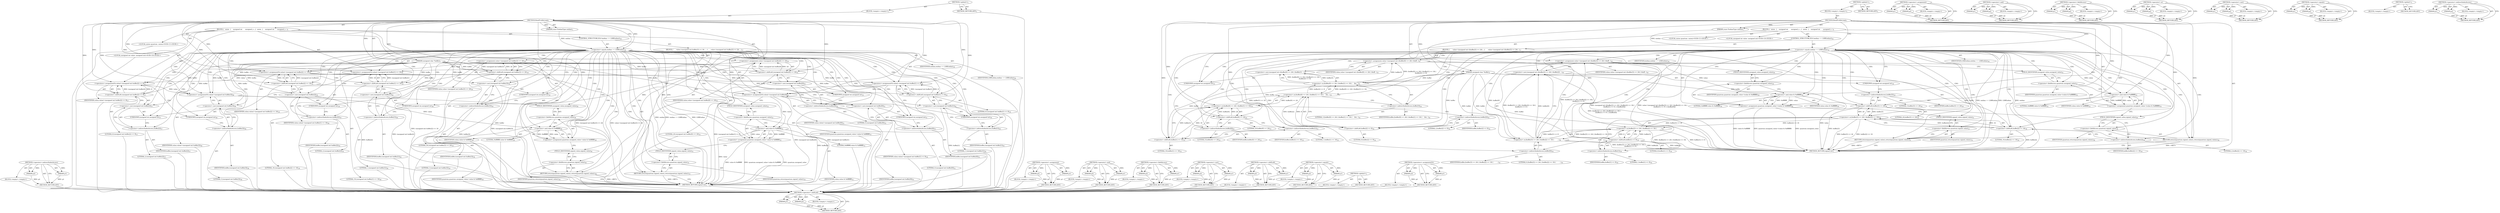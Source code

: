 digraph "&lt;operators&gt;.assignmentOr" {
vulnerable_138 [label=<(METHOD,&lt;operator&gt;.shiftLeft)>];
vulnerable_139 [label=<(PARAM,p1)>];
vulnerable_140 [label=<(PARAM,p2)>];
vulnerable_141 [label=<(BLOCK,&lt;empty&gt;,&lt;empty&gt;)>];
vulnerable_142 [label=<(METHOD_RETURN,ANY)>];
vulnerable_6 [label=<(METHOD,&lt;global&gt;)<SUB>1</SUB>>];
vulnerable_7 [label=<(BLOCK,&lt;empty&gt;,&lt;empty&gt;)<SUB>1</SUB>>];
vulnerable_8 [label=<(METHOD,ReadProfileLong)<SUB>1</SUB>>];
vulnerable_9 [label=<(PARAM,const EndianType endian)<SUB>1</SUB>>];
vulnerable_10 [label=<(PARAM,unsigned char *buffer)<SUB>2</SUB>>];
vulnerable_11 [label=<(BLOCK,{
  union
  {
    unsigned int
      unsigned_v...,{
  union
  {
    unsigned int
      unsigned_v...)<SUB>3</SUB>>];
vulnerable_12 [label="<(LOCAL,union quantum: union)<SUB>11</SUB>>"];
vulnerable_13 [label="<(LOCAL,unsigned int value: unsigned int)<SUB>14</SUB>>"];
vulnerable_14 [label=<(CONTROL_STRUCTURE,IF,if (endian == LSBEndian))<SUB>16</SUB>>];
vulnerable_15 [label=<(&lt;operator&gt;.equals,endian == LSBEndian)<SUB>16</SUB>>];
vulnerable_16 [label=<(IDENTIFIER,endian,endian == LSBEndian)<SUB>16</SUB>>];
vulnerable_17 [label=<(IDENTIFIER,LSBEndian,endian == LSBEndian)<SUB>16</SUB>>];
vulnerable_18 [label=<(BLOCK,{
      value=(unsigned int) ((buffer[3] &lt;&lt; 24)...,{
      value=(unsigned int) ((buffer[3] &lt;&lt; 24)...)<SUB>17</SUB>>];
vulnerable_19 [label=<(&lt;operator&gt;.assignment,value=(unsigned int) ((buffer[3] &lt;&lt; 24) | (buff...)<SUB>18</SUB>>];
vulnerable_20 [label=<(IDENTIFIER,value,value=(unsigned int) ((buffer[3] &lt;&lt; 24) | (buff...)<SUB>18</SUB>>];
vulnerable_21 [label=<(&lt;operator&gt;.cast,(unsigned int) ((buffer[3] &lt;&lt; 24) | (buffer[2] ...)<SUB>18</SUB>>];
vulnerable_22 [label=<(UNKNOWN,unsigned int,unsigned int)<SUB>18</SUB>>];
vulnerable_23 [label=<(&lt;operator&gt;.or,(buffer[3] &lt;&lt; 24) | (buffer[2] &lt;&lt; 16) |
       ...)<SUB>18</SUB>>];
vulnerable_24 [label=<(&lt;operator&gt;.or,(buffer[3] &lt;&lt; 24) | (buffer[2] &lt;&lt; 16) |
       ...)<SUB>18</SUB>>];
vulnerable_25 [label=<(&lt;operator&gt;.or,(buffer[3] &lt;&lt; 24) | (buffer[2] &lt;&lt; 16))<SUB>18</SUB>>];
vulnerable_26 [label=<(&lt;operator&gt;.shiftLeft,buffer[3] &lt;&lt; 24)<SUB>18</SUB>>];
vulnerable_27 [label=<(&lt;operator&gt;.indirectIndexAccess,buffer[3])<SUB>18</SUB>>];
vulnerable_28 [label=<(IDENTIFIER,buffer,buffer[3] &lt;&lt; 24)<SUB>18</SUB>>];
vulnerable_29 [label=<(LITERAL,3,buffer[3] &lt;&lt; 24)<SUB>18</SUB>>];
vulnerable_30 [label=<(LITERAL,24,buffer[3] &lt;&lt; 24)<SUB>18</SUB>>];
vulnerable_31 [label=<(&lt;operator&gt;.shiftLeft,buffer[2] &lt;&lt; 16)<SUB>18</SUB>>];
vulnerable_32 [label=<(&lt;operator&gt;.indirectIndexAccess,buffer[2])<SUB>18</SUB>>];
vulnerable_33 [label=<(IDENTIFIER,buffer,buffer[2] &lt;&lt; 16)<SUB>18</SUB>>];
vulnerable_34 [label=<(LITERAL,2,buffer[2] &lt;&lt; 16)<SUB>18</SUB>>];
vulnerable_35 [label=<(LITERAL,16,buffer[2] &lt;&lt; 16)<SUB>18</SUB>>];
vulnerable_36 [label=<(&lt;operator&gt;.shiftLeft,buffer[1] &lt;&lt; 8)<SUB>19</SUB>>];
vulnerable_37 [label=<(&lt;operator&gt;.indirectIndexAccess,buffer[1])<SUB>19</SUB>>];
vulnerable_38 [label=<(IDENTIFIER,buffer,buffer[1] &lt;&lt; 8)<SUB>19</SUB>>];
vulnerable_39 [label=<(LITERAL,1,buffer[1] &lt;&lt; 8)<SUB>19</SUB>>];
vulnerable_40 [label=<(LITERAL,8,buffer[1] &lt;&lt; 8)<SUB>19</SUB>>];
vulnerable_41 [label=<(&lt;operator&gt;.indirectIndexAccess,buffer[0])<SUB>19</SUB>>];
vulnerable_42 [label=<(IDENTIFIER,buffer,(buffer[3] &lt;&lt; 24) | (buffer[2] &lt;&lt; 16) |
       ...)<SUB>19</SUB>>];
vulnerable_43 [label=<(LITERAL,0,(buffer[3] &lt;&lt; 24) | (buffer[2] &lt;&lt; 16) |
       ...)<SUB>19</SUB>>];
vulnerable_44 [label=<(&lt;operator&gt;.assignment,quantum.unsigned_value=(value &amp; 0xffffffff))<SUB>20</SUB>>];
vulnerable_45 [label=<(&lt;operator&gt;.fieldAccess,quantum.unsigned_value)<SUB>20</SUB>>];
vulnerable_46 [label=<(IDENTIFIER,quantum,quantum.unsigned_value=(value &amp; 0xffffffff))<SUB>20</SUB>>];
vulnerable_47 [label=<(FIELD_IDENTIFIER,unsigned_value,unsigned_value)<SUB>20</SUB>>];
vulnerable_48 [label=<(&lt;operator&gt;.and,value &amp; 0xffffffff)<SUB>20</SUB>>];
vulnerable_49 [label=<(IDENTIFIER,value,value &amp; 0xffffffff)<SUB>20</SUB>>];
vulnerable_50 [label=<(LITERAL,0xffffffff,value &amp; 0xffffffff)<SUB>20</SUB>>];
vulnerable_51 [label=<(RETURN,return(quantum.signed_value);,return(quantum.signed_value);)<SUB>21</SUB>>];
vulnerable_52 [label=<(&lt;operator&gt;.fieldAccess,quantum.signed_value)<SUB>21</SUB>>];
vulnerable_53 [label=<(IDENTIFIER,quantum,return(quantum.signed_value);)<SUB>21</SUB>>];
vulnerable_54 [label=<(FIELD_IDENTIFIER,signed_value,signed_value)<SUB>21</SUB>>];
vulnerable_55 [label=<(&lt;operator&gt;.assignment,value=(unsigned int) ((buffer[0] &lt;&lt; 24) | (buff...)<SUB>23</SUB>>];
vulnerable_56 [label=<(IDENTIFIER,value,value=(unsigned int) ((buffer[0] &lt;&lt; 24) | (buff...)<SUB>23</SUB>>];
vulnerable_57 [label=<(&lt;operator&gt;.cast,(unsigned int) ((buffer[0] &lt;&lt; 24) | (buffer[1] ...)<SUB>23</SUB>>];
vulnerable_58 [label=<(UNKNOWN,unsigned int,unsigned int)<SUB>23</SUB>>];
vulnerable_59 [label=<(&lt;operator&gt;.or,(buffer[0] &lt;&lt; 24) | (buffer[1] &lt;&lt; 16) |
    (bu...)<SUB>23</SUB>>];
vulnerable_60 [label=<(&lt;operator&gt;.or,(buffer[0] &lt;&lt; 24) | (buffer[1] &lt;&lt; 16) |
    (bu...)<SUB>23</SUB>>];
vulnerable_61 [label=<(&lt;operator&gt;.or,(buffer[0] &lt;&lt; 24) | (buffer[1] &lt;&lt; 16))<SUB>23</SUB>>];
vulnerable_62 [label=<(&lt;operator&gt;.shiftLeft,buffer[0] &lt;&lt; 24)<SUB>23</SUB>>];
vulnerable_63 [label=<(&lt;operator&gt;.indirectIndexAccess,buffer[0])<SUB>23</SUB>>];
vulnerable_64 [label=<(IDENTIFIER,buffer,buffer[0] &lt;&lt; 24)<SUB>23</SUB>>];
vulnerable_65 [label=<(LITERAL,0,buffer[0] &lt;&lt; 24)<SUB>23</SUB>>];
vulnerable_66 [label=<(LITERAL,24,buffer[0] &lt;&lt; 24)<SUB>23</SUB>>];
vulnerable_67 [label=<(&lt;operator&gt;.shiftLeft,buffer[1] &lt;&lt; 16)<SUB>23</SUB>>];
vulnerable_68 [label=<(&lt;operator&gt;.indirectIndexAccess,buffer[1])<SUB>23</SUB>>];
vulnerable_69 [label=<(IDENTIFIER,buffer,buffer[1] &lt;&lt; 16)<SUB>23</SUB>>];
vulnerable_70 [label=<(LITERAL,1,buffer[1] &lt;&lt; 16)<SUB>23</SUB>>];
vulnerable_71 [label=<(LITERAL,16,buffer[1] &lt;&lt; 16)<SUB>23</SUB>>];
vulnerable_72 [label=<(&lt;operator&gt;.shiftLeft,buffer[2] &lt;&lt; 8)<SUB>24</SUB>>];
vulnerable_73 [label=<(&lt;operator&gt;.indirectIndexAccess,buffer[2])<SUB>24</SUB>>];
vulnerable_74 [label=<(IDENTIFIER,buffer,buffer[2] &lt;&lt; 8)<SUB>24</SUB>>];
vulnerable_75 [label=<(LITERAL,2,buffer[2] &lt;&lt; 8)<SUB>24</SUB>>];
vulnerable_76 [label=<(LITERAL,8,buffer[2] &lt;&lt; 8)<SUB>24</SUB>>];
vulnerable_77 [label=<(&lt;operator&gt;.indirectIndexAccess,buffer[3])<SUB>24</SUB>>];
vulnerable_78 [label=<(IDENTIFIER,buffer,(buffer[0] &lt;&lt; 24) | (buffer[1] &lt;&lt; 16) |
    (bu...)<SUB>24</SUB>>];
vulnerable_79 [label=<(LITERAL,3,(buffer[0] &lt;&lt; 24) | (buffer[1] &lt;&lt; 16) |
    (bu...)<SUB>24</SUB>>];
vulnerable_80 [label=<(&lt;operator&gt;.assignment,quantum.unsigned_value=(value &amp; 0xffffffff))<SUB>25</SUB>>];
vulnerable_81 [label=<(&lt;operator&gt;.fieldAccess,quantum.unsigned_value)<SUB>25</SUB>>];
vulnerable_82 [label=<(IDENTIFIER,quantum,quantum.unsigned_value=(value &amp; 0xffffffff))<SUB>25</SUB>>];
vulnerable_83 [label=<(FIELD_IDENTIFIER,unsigned_value,unsigned_value)<SUB>25</SUB>>];
vulnerable_84 [label=<(&lt;operator&gt;.and,value &amp; 0xffffffff)<SUB>25</SUB>>];
vulnerable_85 [label=<(IDENTIFIER,value,value &amp; 0xffffffff)<SUB>25</SUB>>];
vulnerable_86 [label=<(LITERAL,0xffffffff,value &amp; 0xffffffff)<SUB>25</SUB>>];
vulnerable_87 [label=<(RETURN,return(quantum.signed_value);,return(quantum.signed_value);)<SUB>26</SUB>>];
vulnerable_88 [label=<(&lt;operator&gt;.fieldAccess,quantum.signed_value)<SUB>26</SUB>>];
vulnerable_89 [label=<(IDENTIFIER,quantum,return(quantum.signed_value);)<SUB>26</SUB>>];
vulnerable_90 [label=<(FIELD_IDENTIFIER,signed_value,signed_value)<SUB>26</SUB>>];
vulnerable_91 [label=<(METHOD_RETURN,signed int)<SUB>1</SUB>>];
vulnerable_93 [label=<(METHOD_RETURN,ANY)<SUB>1</SUB>>];
vulnerable_123 [label=<(METHOD,&lt;operator&gt;.assignment)>];
vulnerable_124 [label=<(PARAM,p1)>];
vulnerable_125 [label=<(PARAM,p2)>];
vulnerable_126 [label=<(BLOCK,&lt;empty&gt;,&lt;empty&gt;)>];
vulnerable_127 [label=<(METHOD_RETURN,ANY)>];
vulnerable_153 [label=<(METHOD,&lt;operator&gt;.and)>];
vulnerable_154 [label=<(PARAM,p1)>];
vulnerable_155 [label=<(PARAM,p2)>];
vulnerable_156 [label=<(BLOCK,&lt;empty&gt;,&lt;empty&gt;)>];
vulnerable_157 [label=<(METHOD_RETURN,ANY)>];
vulnerable_148 [label=<(METHOD,&lt;operator&gt;.fieldAccess)>];
vulnerable_149 [label=<(PARAM,p1)>];
vulnerable_150 [label=<(PARAM,p2)>];
vulnerable_151 [label=<(BLOCK,&lt;empty&gt;,&lt;empty&gt;)>];
vulnerable_152 [label=<(METHOD_RETURN,ANY)>];
vulnerable_133 [label=<(METHOD,&lt;operator&gt;.or)>];
vulnerable_134 [label=<(PARAM,p1)>];
vulnerable_135 [label=<(PARAM,p2)>];
vulnerable_136 [label=<(BLOCK,&lt;empty&gt;,&lt;empty&gt;)>];
vulnerable_137 [label=<(METHOD_RETURN,ANY)>];
vulnerable_128 [label=<(METHOD,&lt;operator&gt;.cast)>];
vulnerable_129 [label=<(PARAM,p1)>];
vulnerable_130 [label=<(PARAM,p2)>];
vulnerable_131 [label=<(BLOCK,&lt;empty&gt;,&lt;empty&gt;)>];
vulnerable_132 [label=<(METHOD_RETURN,ANY)>];
vulnerable_118 [label=<(METHOD,&lt;operator&gt;.equals)>];
vulnerable_119 [label=<(PARAM,p1)>];
vulnerable_120 [label=<(PARAM,p2)>];
vulnerable_121 [label=<(BLOCK,&lt;empty&gt;,&lt;empty&gt;)>];
vulnerable_122 [label=<(METHOD_RETURN,ANY)>];
vulnerable_112 [label=<(METHOD,&lt;global&gt;)<SUB>1</SUB>>];
vulnerable_113 [label=<(BLOCK,&lt;empty&gt;,&lt;empty&gt;)>];
vulnerable_114 [label=<(METHOD_RETURN,ANY)>];
vulnerable_143 [label=<(METHOD,&lt;operator&gt;.indirectIndexAccess)>];
vulnerable_144 [label=<(PARAM,p1)>];
vulnerable_145 [label=<(PARAM,p2)>];
vulnerable_146 [label=<(BLOCK,&lt;empty&gt;,&lt;empty&gt;)>];
vulnerable_147 [label=<(METHOD_RETURN,ANY)>];
fixed_156 [label=<(METHOD,&lt;operator&gt;.indirectIndexAccess)>];
fixed_157 [label=<(PARAM,p1)>];
fixed_158 [label=<(PARAM,p2)>];
fixed_159 [label=<(BLOCK,&lt;empty&gt;,&lt;empty&gt;)>];
fixed_160 [label=<(METHOD_RETURN,ANY)>];
fixed_6 [label=<(METHOD,&lt;global&gt;)<SUB>1</SUB>>];
fixed_7 [label=<(BLOCK,&lt;empty&gt;,&lt;empty&gt;)<SUB>1</SUB>>];
fixed_8 [label=<(METHOD,ReadProfileLong)<SUB>1</SUB>>];
fixed_9 [label=<(PARAM,const EndianType endian)<SUB>1</SUB>>];
fixed_10 [label=<(PARAM,unsigned char *buffer)<SUB>2</SUB>>];
fixed_11 [label=<(BLOCK,{
  union
  {
    unsigned int
      unsigned_v...,{
  union
  {
    unsigned int
      unsigned_v...)<SUB>3</SUB>>];
fixed_12 [label="<(LOCAL,union quantum: union)<SUB>11</SUB>>"];
fixed_13 [label="<(LOCAL,unsigned int value: unsigned int)<SUB>14</SUB>>"];
fixed_14 [label=<(CONTROL_STRUCTURE,IF,if (endian == LSBEndian))<SUB>16</SUB>>];
fixed_15 [label=<(&lt;operator&gt;.equals,endian == LSBEndian)<SUB>16</SUB>>];
fixed_16 [label=<(IDENTIFIER,endian,endian == LSBEndian)<SUB>16</SUB>>];
fixed_17 [label=<(IDENTIFIER,LSBEndian,endian == LSBEndian)<SUB>16</SUB>>];
fixed_18 [label=<(BLOCK,{
      value=(unsigned int) buffer[3] &lt;&lt; 24;
 ...,{
      value=(unsigned int) buffer[3] &lt;&lt; 24;
 ...)<SUB>17</SUB>>];
fixed_19 [label=<(&lt;operator&gt;.assignment,value=(unsigned int) buffer[3] &lt;&lt; 24)<SUB>18</SUB>>];
fixed_20 [label=<(IDENTIFIER,value,value=(unsigned int) buffer[3] &lt;&lt; 24)<SUB>18</SUB>>];
fixed_21 [label=<(&lt;operator&gt;.shiftLeft,(unsigned int) buffer[3] &lt;&lt; 24)<SUB>18</SUB>>];
fixed_22 [label=<(&lt;operator&gt;.cast,(unsigned int) buffer[3])<SUB>18</SUB>>];
fixed_23 [label=<(UNKNOWN,unsigned int,unsigned int)<SUB>18</SUB>>];
fixed_24 [label=<(&lt;operator&gt;.indirectIndexAccess,buffer[3])<SUB>18</SUB>>];
fixed_25 [label=<(IDENTIFIER,buffer,(unsigned int) buffer[3])<SUB>18</SUB>>];
fixed_26 [label=<(LITERAL,3,(unsigned int) buffer[3])<SUB>18</SUB>>];
fixed_27 [label=<(LITERAL,24,(unsigned int) buffer[3] &lt;&lt; 24)<SUB>18</SUB>>];
fixed_28 [label=<(&lt;operators&gt;.assignmentOr,value|=(unsigned int) buffer[2] &lt;&lt; 16)<SUB>19</SUB>>];
fixed_29 [label=<(IDENTIFIER,value,value|=(unsigned int) buffer[2] &lt;&lt; 16)<SUB>19</SUB>>];
fixed_30 [label=<(&lt;operator&gt;.shiftLeft,(unsigned int) buffer[2] &lt;&lt; 16)<SUB>19</SUB>>];
fixed_31 [label=<(&lt;operator&gt;.cast,(unsigned int) buffer[2])<SUB>19</SUB>>];
fixed_32 [label=<(UNKNOWN,unsigned int,unsigned int)<SUB>19</SUB>>];
fixed_33 [label=<(&lt;operator&gt;.indirectIndexAccess,buffer[2])<SUB>19</SUB>>];
fixed_34 [label=<(IDENTIFIER,buffer,(unsigned int) buffer[2])<SUB>19</SUB>>];
fixed_35 [label=<(LITERAL,2,(unsigned int) buffer[2])<SUB>19</SUB>>];
fixed_36 [label=<(LITERAL,16,(unsigned int) buffer[2] &lt;&lt; 16)<SUB>19</SUB>>];
fixed_37 [label=<(&lt;operators&gt;.assignmentOr,value|=(unsigned int) buffer[1] &lt;&lt; 8)<SUB>20</SUB>>];
fixed_38 [label=<(IDENTIFIER,value,value|=(unsigned int) buffer[1] &lt;&lt; 8)<SUB>20</SUB>>];
fixed_39 [label=<(&lt;operator&gt;.shiftLeft,(unsigned int) buffer[1] &lt;&lt; 8)<SUB>20</SUB>>];
fixed_40 [label=<(&lt;operator&gt;.cast,(unsigned int) buffer[1])<SUB>20</SUB>>];
fixed_41 [label=<(UNKNOWN,unsigned int,unsigned int)<SUB>20</SUB>>];
fixed_42 [label=<(&lt;operator&gt;.indirectIndexAccess,buffer[1])<SUB>20</SUB>>];
fixed_43 [label=<(IDENTIFIER,buffer,(unsigned int) buffer[1])<SUB>20</SUB>>];
fixed_44 [label=<(LITERAL,1,(unsigned int) buffer[1])<SUB>20</SUB>>];
fixed_45 [label=<(LITERAL,8,(unsigned int) buffer[1] &lt;&lt; 8)<SUB>20</SUB>>];
fixed_46 [label=<(&lt;operators&gt;.assignmentOr,value|=(unsigned int) buffer[0])<SUB>21</SUB>>];
fixed_47 [label=<(IDENTIFIER,value,value|=(unsigned int) buffer[0])<SUB>21</SUB>>];
fixed_48 [label=<(&lt;operator&gt;.cast,(unsigned int) buffer[0])<SUB>21</SUB>>];
fixed_49 [label=<(UNKNOWN,unsigned int,unsigned int)<SUB>21</SUB>>];
fixed_50 [label=<(&lt;operator&gt;.indirectIndexAccess,buffer[0])<SUB>21</SUB>>];
fixed_51 [label=<(IDENTIFIER,buffer,(unsigned int) buffer[0])<SUB>21</SUB>>];
fixed_52 [label=<(LITERAL,0,(unsigned int) buffer[0])<SUB>21</SUB>>];
fixed_53 [label=<(&lt;operator&gt;.assignment,quantum.unsigned_value=value &amp; 0xffffffff)<SUB>22</SUB>>];
fixed_54 [label=<(&lt;operator&gt;.fieldAccess,quantum.unsigned_value)<SUB>22</SUB>>];
fixed_55 [label=<(IDENTIFIER,quantum,quantum.unsigned_value=value &amp; 0xffffffff)<SUB>22</SUB>>];
fixed_56 [label=<(FIELD_IDENTIFIER,unsigned_value,unsigned_value)<SUB>22</SUB>>];
fixed_57 [label=<(&lt;operator&gt;.and,value &amp; 0xffffffff)<SUB>22</SUB>>];
fixed_58 [label=<(IDENTIFIER,value,value &amp; 0xffffffff)<SUB>22</SUB>>];
fixed_59 [label=<(LITERAL,0xffffffff,value &amp; 0xffffffff)<SUB>22</SUB>>];
fixed_60 [label=<(RETURN,return(quantum.signed_value);,return(quantum.signed_value);)<SUB>23</SUB>>];
fixed_61 [label=<(&lt;operator&gt;.fieldAccess,quantum.signed_value)<SUB>23</SUB>>];
fixed_62 [label=<(IDENTIFIER,quantum,return(quantum.signed_value);)<SUB>23</SUB>>];
fixed_63 [label=<(FIELD_IDENTIFIER,signed_value,signed_value)<SUB>23</SUB>>];
fixed_64 [label=<(&lt;operator&gt;.assignment,value=(unsigned int) buffer[0] &lt;&lt; 24)<SUB>25</SUB>>];
fixed_65 [label=<(IDENTIFIER,value,value=(unsigned int) buffer[0] &lt;&lt; 24)<SUB>25</SUB>>];
fixed_66 [label=<(&lt;operator&gt;.shiftLeft,(unsigned int) buffer[0] &lt;&lt; 24)<SUB>25</SUB>>];
fixed_67 [label=<(&lt;operator&gt;.cast,(unsigned int) buffer[0])<SUB>25</SUB>>];
fixed_68 [label=<(UNKNOWN,unsigned int,unsigned int)<SUB>25</SUB>>];
fixed_69 [label=<(&lt;operator&gt;.indirectIndexAccess,buffer[0])<SUB>25</SUB>>];
fixed_70 [label=<(IDENTIFIER,buffer,(unsigned int) buffer[0])<SUB>25</SUB>>];
fixed_71 [label=<(LITERAL,0,(unsigned int) buffer[0])<SUB>25</SUB>>];
fixed_72 [label=<(LITERAL,24,(unsigned int) buffer[0] &lt;&lt; 24)<SUB>25</SUB>>];
fixed_73 [label=<(&lt;operators&gt;.assignmentOr,value|=(unsigned int) buffer[1] &lt;&lt; 16)<SUB>26</SUB>>];
fixed_74 [label=<(IDENTIFIER,value,value|=(unsigned int) buffer[1] &lt;&lt; 16)<SUB>26</SUB>>];
fixed_75 [label=<(&lt;operator&gt;.shiftLeft,(unsigned int) buffer[1] &lt;&lt; 16)<SUB>26</SUB>>];
fixed_76 [label=<(&lt;operator&gt;.cast,(unsigned int) buffer[1])<SUB>26</SUB>>];
fixed_77 [label=<(UNKNOWN,unsigned int,unsigned int)<SUB>26</SUB>>];
fixed_78 [label=<(&lt;operator&gt;.indirectIndexAccess,buffer[1])<SUB>26</SUB>>];
fixed_79 [label=<(IDENTIFIER,buffer,(unsigned int) buffer[1])<SUB>26</SUB>>];
fixed_80 [label=<(LITERAL,1,(unsigned int) buffer[1])<SUB>26</SUB>>];
fixed_81 [label=<(LITERAL,16,(unsigned int) buffer[1] &lt;&lt; 16)<SUB>26</SUB>>];
fixed_82 [label=<(&lt;operators&gt;.assignmentOr,value|=(unsigned int) buffer[2] &lt;&lt; 8)<SUB>27</SUB>>];
fixed_83 [label=<(IDENTIFIER,value,value|=(unsigned int) buffer[2] &lt;&lt; 8)<SUB>27</SUB>>];
fixed_84 [label=<(&lt;operator&gt;.shiftLeft,(unsigned int) buffer[2] &lt;&lt; 8)<SUB>27</SUB>>];
fixed_85 [label=<(&lt;operator&gt;.cast,(unsigned int) buffer[2])<SUB>27</SUB>>];
fixed_86 [label=<(UNKNOWN,unsigned int,unsigned int)<SUB>27</SUB>>];
fixed_87 [label=<(&lt;operator&gt;.indirectIndexAccess,buffer[2])<SUB>27</SUB>>];
fixed_88 [label=<(IDENTIFIER,buffer,(unsigned int) buffer[2])<SUB>27</SUB>>];
fixed_89 [label=<(LITERAL,2,(unsigned int) buffer[2])<SUB>27</SUB>>];
fixed_90 [label=<(LITERAL,8,(unsigned int) buffer[2] &lt;&lt; 8)<SUB>27</SUB>>];
fixed_91 [label=<(&lt;operators&gt;.assignmentOr,value|=(unsigned int) buffer[3])<SUB>28</SUB>>];
fixed_92 [label=<(IDENTIFIER,value,value|=(unsigned int) buffer[3])<SUB>28</SUB>>];
fixed_93 [label=<(&lt;operator&gt;.cast,(unsigned int) buffer[3])<SUB>28</SUB>>];
fixed_94 [label=<(UNKNOWN,unsigned int,unsigned int)<SUB>28</SUB>>];
fixed_95 [label=<(&lt;operator&gt;.indirectIndexAccess,buffer[3])<SUB>28</SUB>>];
fixed_96 [label=<(IDENTIFIER,buffer,(unsigned int) buffer[3])<SUB>28</SUB>>];
fixed_97 [label=<(LITERAL,3,(unsigned int) buffer[3])<SUB>28</SUB>>];
fixed_98 [label=<(&lt;operator&gt;.assignment,quantum.unsigned_value=value &amp; 0xffffffff)<SUB>29</SUB>>];
fixed_99 [label=<(&lt;operator&gt;.fieldAccess,quantum.unsigned_value)<SUB>29</SUB>>];
fixed_100 [label=<(IDENTIFIER,quantum,quantum.unsigned_value=value &amp; 0xffffffff)<SUB>29</SUB>>];
fixed_101 [label=<(FIELD_IDENTIFIER,unsigned_value,unsigned_value)<SUB>29</SUB>>];
fixed_102 [label=<(&lt;operator&gt;.and,value &amp; 0xffffffff)<SUB>29</SUB>>];
fixed_103 [label=<(IDENTIFIER,value,value &amp; 0xffffffff)<SUB>29</SUB>>];
fixed_104 [label=<(LITERAL,0xffffffff,value &amp; 0xffffffff)<SUB>29</SUB>>];
fixed_105 [label=<(RETURN,return(quantum.signed_value);,return(quantum.signed_value);)<SUB>30</SUB>>];
fixed_106 [label=<(&lt;operator&gt;.fieldAccess,quantum.signed_value)<SUB>30</SUB>>];
fixed_107 [label=<(IDENTIFIER,quantum,return(quantum.signed_value);)<SUB>30</SUB>>];
fixed_108 [label=<(FIELD_IDENTIFIER,signed_value,signed_value)<SUB>30</SUB>>];
fixed_109 [label=<(METHOD_RETURN,signed int)<SUB>1</SUB>>];
fixed_111 [label=<(METHOD_RETURN,ANY)<SUB>1</SUB>>];
fixed_141 [label=<(METHOD,&lt;operator&gt;.assignment)>];
fixed_142 [label=<(PARAM,p1)>];
fixed_143 [label=<(PARAM,p2)>];
fixed_144 [label=<(BLOCK,&lt;empty&gt;,&lt;empty&gt;)>];
fixed_145 [label=<(METHOD_RETURN,ANY)>];
fixed_171 [label=<(METHOD,&lt;operator&gt;.and)>];
fixed_172 [label=<(PARAM,p1)>];
fixed_173 [label=<(PARAM,p2)>];
fixed_174 [label=<(BLOCK,&lt;empty&gt;,&lt;empty&gt;)>];
fixed_175 [label=<(METHOD_RETURN,ANY)>];
fixed_166 [label=<(METHOD,&lt;operator&gt;.fieldAccess)>];
fixed_167 [label=<(PARAM,p1)>];
fixed_168 [label=<(PARAM,p2)>];
fixed_169 [label=<(BLOCK,&lt;empty&gt;,&lt;empty&gt;)>];
fixed_170 [label=<(METHOD_RETURN,ANY)>];
fixed_151 [label=<(METHOD,&lt;operator&gt;.cast)>];
fixed_152 [label=<(PARAM,p1)>];
fixed_153 [label=<(PARAM,p2)>];
fixed_154 [label=<(BLOCK,&lt;empty&gt;,&lt;empty&gt;)>];
fixed_155 [label=<(METHOD_RETURN,ANY)>];
fixed_146 [label=<(METHOD,&lt;operator&gt;.shiftLeft)>];
fixed_147 [label=<(PARAM,p1)>];
fixed_148 [label=<(PARAM,p2)>];
fixed_149 [label=<(BLOCK,&lt;empty&gt;,&lt;empty&gt;)>];
fixed_150 [label=<(METHOD_RETURN,ANY)>];
fixed_136 [label=<(METHOD,&lt;operator&gt;.equals)>];
fixed_137 [label=<(PARAM,p1)>];
fixed_138 [label=<(PARAM,p2)>];
fixed_139 [label=<(BLOCK,&lt;empty&gt;,&lt;empty&gt;)>];
fixed_140 [label=<(METHOD_RETURN,ANY)>];
fixed_130 [label=<(METHOD,&lt;global&gt;)<SUB>1</SUB>>];
fixed_131 [label=<(BLOCK,&lt;empty&gt;,&lt;empty&gt;)>];
fixed_132 [label=<(METHOD_RETURN,ANY)>];
fixed_161 [label=<(METHOD,&lt;operators&gt;.assignmentOr)>];
fixed_162 [label=<(PARAM,p1)>];
fixed_163 [label=<(PARAM,p2)>];
fixed_164 [label=<(BLOCK,&lt;empty&gt;,&lt;empty&gt;)>];
fixed_165 [label=<(METHOD_RETURN,ANY)>];
vulnerable_138 -> vulnerable_139  [key=0, label="AST: "];
vulnerable_138 -> vulnerable_139  [key=1, label="DDG: "];
vulnerable_138 -> vulnerable_141  [key=0, label="AST: "];
vulnerable_138 -> vulnerable_140  [key=0, label="AST: "];
vulnerable_138 -> vulnerable_140  [key=1, label="DDG: "];
vulnerable_138 -> vulnerable_142  [key=0, label="AST: "];
vulnerable_138 -> vulnerable_142  [key=1, label="CFG: "];
vulnerable_139 -> vulnerable_142  [key=0, label="DDG: p1"];
vulnerable_140 -> vulnerable_142  [key=0, label="DDG: p2"];
vulnerable_6 -> vulnerable_7  [key=0, label="AST: "];
vulnerable_6 -> vulnerable_93  [key=0, label="AST: "];
vulnerable_6 -> vulnerable_93  [key=1, label="CFG: "];
vulnerable_7 -> vulnerable_8  [key=0, label="AST: "];
vulnerable_8 -> vulnerable_9  [key=0, label="AST: "];
vulnerable_8 -> vulnerable_9  [key=1, label="DDG: "];
vulnerable_8 -> vulnerable_10  [key=0, label="AST: "];
vulnerable_8 -> vulnerable_10  [key=1, label="DDG: "];
vulnerable_8 -> vulnerable_11  [key=0, label="AST: "];
vulnerable_8 -> vulnerable_91  [key=0, label="AST: "];
vulnerable_8 -> vulnerable_15  [key=0, label="CFG: "];
vulnerable_8 -> vulnerable_15  [key=1, label="DDG: "];
vulnerable_8 -> vulnerable_87  [key=0, label="DDG: "];
vulnerable_8 -> vulnerable_51  [key=0, label="DDG: "];
vulnerable_8 -> vulnerable_84  [key=0, label="DDG: "];
vulnerable_8 -> vulnerable_48  [key=0, label="DDG: "];
vulnerable_8 -> vulnerable_72  [key=0, label="DDG: "];
vulnerable_8 -> vulnerable_62  [key=0, label="DDG: "];
vulnerable_8 -> vulnerable_67  [key=0, label="DDG: "];
vulnerable_8 -> vulnerable_36  [key=0, label="DDG: "];
vulnerable_8 -> vulnerable_26  [key=0, label="DDG: "];
vulnerable_8 -> vulnerable_31  [key=0, label="DDG: "];
vulnerable_9 -> vulnerable_15  [key=0, label="DDG: endian"];
vulnerable_10 -> vulnerable_91  [key=0, label="DDG: buffer"];
vulnerable_10 -> vulnerable_59  [key=0, label="DDG: buffer"];
vulnerable_10 -> vulnerable_23  [key=0, label="DDG: buffer"];
vulnerable_10 -> vulnerable_72  [key=0, label="DDG: buffer"];
vulnerable_10 -> vulnerable_62  [key=0, label="DDG: buffer"];
vulnerable_10 -> vulnerable_67  [key=0, label="DDG: buffer"];
vulnerable_10 -> vulnerable_36  [key=0, label="DDG: buffer"];
vulnerable_10 -> vulnerable_26  [key=0, label="DDG: buffer"];
vulnerable_10 -> vulnerable_31  [key=0, label="DDG: buffer"];
vulnerable_11 -> vulnerable_12  [key=0, label="AST: "];
vulnerable_11 -> vulnerable_13  [key=0, label="AST: "];
vulnerable_11 -> vulnerable_14  [key=0, label="AST: "];
vulnerable_11 -> vulnerable_55  [key=0, label="AST: "];
vulnerable_11 -> vulnerable_80  [key=0, label="AST: "];
vulnerable_11 -> vulnerable_87  [key=0, label="AST: "];
vulnerable_14 -> vulnerable_15  [key=0, label="AST: "];
vulnerable_14 -> vulnerable_18  [key=0, label="AST: "];
vulnerable_15 -> vulnerable_16  [key=0, label="AST: "];
vulnerable_15 -> vulnerable_17  [key=0, label="AST: "];
vulnerable_15 -> vulnerable_22  [key=0, label="CFG: "];
vulnerable_15 -> vulnerable_22  [key=1, label="CDG: "];
vulnerable_15 -> vulnerable_58  [key=0, label="CFG: "];
vulnerable_15 -> vulnerable_58  [key=1, label="CDG: "];
vulnerable_15 -> vulnerable_91  [key=0, label="DDG: endian"];
vulnerable_15 -> vulnerable_91  [key=1, label="DDG: endian == LSBEndian"];
vulnerable_15 -> vulnerable_91  [key=2, label="DDG: LSBEndian"];
vulnerable_15 -> vulnerable_47  [key=0, label="CDG: "];
vulnerable_15 -> vulnerable_21  [key=0, label="CDG: "];
vulnerable_15 -> vulnerable_48  [key=0, label="CDG: "];
vulnerable_15 -> vulnerable_32  [key=0, label="CDG: "];
vulnerable_15 -> vulnerable_68  [key=0, label="CDG: "];
vulnerable_15 -> vulnerable_60  [key=0, label="CDG: "];
vulnerable_15 -> vulnerable_73  [key=0, label="CDG: "];
vulnerable_15 -> vulnerable_26  [key=0, label="CDG: "];
vulnerable_15 -> vulnerable_77  [key=0, label="CDG: "];
vulnerable_15 -> vulnerable_51  [key=0, label="CDG: "];
vulnerable_15 -> vulnerable_57  [key=0, label="CDG: "];
vulnerable_15 -> vulnerable_19  [key=0, label="CDG: "];
vulnerable_15 -> vulnerable_52  [key=0, label="CDG: "];
vulnerable_15 -> vulnerable_37  [key=0, label="CDG: "];
vulnerable_15 -> vulnerable_81  [key=0, label="CDG: "];
vulnerable_15 -> vulnerable_84  [key=0, label="CDG: "];
vulnerable_15 -> vulnerable_25  [key=0, label="CDG: "];
vulnerable_15 -> vulnerable_72  [key=0, label="CDG: "];
vulnerable_15 -> vulnerable_67  [key=0, label="CDG: "];
vulnerable_15 -> vulnerable_45  [key=0, label="CDG: "];
vulnerable_15 -> vulnerable_27  [key=0, label="CDG: "];
vulnerable_15 -> vulnerable_59  [key=0, label="CDG: "];
vulnerable_15 -> vulnerable_87  [key=0, label="CDG: "];
vulnerable_15 -> vulnerable_44  [key=0, label="CDG: "];
vulnerable_15 -> vulnerable_90  [key=0, label="CDG: "];
vulnerable_15 -> vulnerable_54  [key=0, label="CDG: "];
vulnerable_15 -> vulnerable_24  [key=0, label="CDG: "];
vulnerable_15 -> vulnerable_80  [key=0, label="CDG: "];
vulnerable_15 -> vulnerable_61  [key=0, label="CDG: "];
vulnerable_15 -> vulnerable_23  [key=0, label="CDG: "];
vulnerable_15 -> vulnerable_83  [key=0, label="CDG: "];
vulnerable_15 -> vulnerable_36  [key=0, label="CDG: "];
vulnerable_15 -> vulnerable_88  [key=0, label="CDG: "];
vulnerable_15 -> vulnerable_41  [key=0, label="CDG: "];
vulnerable_15 -> vulnerable_63  [key=0, label="CDG: "];
vulnerable_15 -> vulnerable_55  [key=0, label="CDG: "];
vulnerable_15 -> vulnerable_62  [key=0, label="CDG: "];
vulnerable_15 -> vulnerable_31  [key=0, label="CDG: "];
vulnerable_18 -> vulnerable_19  [key=0, label="AST: "];
vulnerable_18 -> vulnerable_44  [key=0, label="AST: "];
vulnerable_18 -> vulnerable_51  [key=0, label="AST: "];
vulnerable_19 -> vulnerable_20  [key=0, label="AST: "];
vulnerable_19 -> vulnerable_21  [key=0, label="AST: "];
vulnerable_19 -> vulnerable_47  [key=0, label="CFG: "];
vulnerable_19 -> vulnerable_91  [key=0, label="DDG: (unsigned int) ((buffer[3] &lt;&lt; 24) | (buffer[2] &lt;&lt; 16) |
        (buffer[1] &lt;&lt; 8 ) | (buffer[0]))"];
vulnerable_19 -> vulnerable_91  [key=1, label="DDG: value=(unsigned int) ((buffer[3] &lt;&lt; 24) | (buffer[2] &lt;&lt; 16) |
        (buffer[1] &lt;&lt; 8 ) | (buffer[0]))"];
vulnerable_19 -> vulnerable_48  [key=0, label="DDG: value"];
vulnerable_21 -> vulnerable_22  [key=0, label="AST: "];
vulnerable_21 -> vulnerable_23  [key=0, label="AST: "];
vulnerable_21 -> vulnerable_19  [key=0, label="CFG: "];
vulnerable_21 -> vulnerable_91  [key=0, label="DDG: (buffer[3] &lt;&lt; 24) | (buffer[2] &lt;&lt; 16) |
        (buffer[1] &lt;&lt; 8 ) | (buffer[0])"];
vulnerable_22 -> vulnerable_27  [key=0, label="CFG: "];
vulnerable_23 -> vulnerable_24  [key=0, label="AST: "];
vulnerable_23 -> vulnerable_41  [key=0, label="AST: "];
vulnerable_23 -> vulnerable_21  [key=0, label="CFG: "];
vulnerable_23 -> vulnerable_21  [key=1, label="DDG: (buffer[3] &lt;&lt; 24) | (buffer[2] &lt;&lt; 16) |
        (buffer[1] &lt;&lt; 8 )"];
vulnerable_23 -> vulnerable_21  [key=2, label="DDG: buffer[0]"];
vulnerable_23 -> vulnerable_91  [key=0, label="DDG: (buffer[3] &lt;&lt; 24) | (buffer[2] &lt;&lt; 16) |
        (buffer[1] &lt;&lt; 8 )"];
vulnerable_23 -> vulnerable_91  [key=1, label="DDG: buffer[0]"];
vulnerable_23 -> vulnerable_19  [key=0, label="DDG: (buffer[3] &lt;&lt; 24) | (buffer[2] &lt;&lt; 16) |
        (buffer[1] &lt;&lt; 8 )"];
vulnerable_23 -> vulnerable_19  [key=1, label="DDG: buffer[0]"];
vulnerable_24 -> vulnerable_25  [key=0, label="AST: "];
vulnerable_24 -> vulnerable_36  [key=0, label="AST: "];
vulnerable_24 -> vulnerable_41  [key=0, label="CFG: "];
vulnerable_24 -> vulnerable_91  [key=0, label="DDG: (buffer[3] &lt;&lt; 24) | (buffer[2] &lt;&lt; 16)"];
vulnerable_24 -> vulnerable_91  [key=1, label="DDG: buffer[1] &lt;&lt; 8"];
vulnerable_24 -> vulnerable_23  [key=0, label="DDG: (buffer[3] &lt;&lt; 24) | (buffer[2] &lt;&lt; 16)"];
vulnerable_24 -> vulnerable_23  [key=1, label="DDG: buffer[1] &lt;&lt; 8"];
vulnerable_25 -> vulnerable_26  [key=0, label="AST: "];
vulnerable_25 -> vulnerable_31  [key=0, label="AST: "];
vulnerable_25 -> vulnerable_37  [key=0, label="CFG: "];
vulnerable_25 -> vulnerable_91  [key=0, label="DDG: buffer[3] &lt;&lt; 24"];
vulnerable_25 -> vulnerable_91  [key=1, label="DDG: buffer[2] &lt;&lt; 16"];
vulnerable_25 -> vulnerable_24  [key=0, label="DDG: buffer[3] &lt;&lt; 24"];
vulnerable_25 -> vulnerable_24  [key=1, label="DDG: buffer[2] &lt;&lt; 16"];
vulnerable_26 -> vulnerable_27  [key=0, label="AST: "];
vulnerable_26 -> vulnerable_30  [key=0, label="AST: "];
vulnerable_26 -> vulnerable_32  [key=0, label="CFG: "];
vulnerable_26 -> vulnerable_91  [key=0, label="DDG: buffer[3]"];
vulnerable_26 -> vulnerable_25  [key=0, label="DDG: buffer[3]"];
vulnerable_26 -> vulnerable_25  [key=1, label="DDG: 24"];
vulnerable_27 -> vulnerable_28  [key=0, label="AST: "];
vulnerable_27 -> vulnerable_29  [key=0, label="AST: "];
vulnerable_27 -> vulnerable_26  [key=0, label="CFG: "];
vulnerable_31 -> vulnerable_32  [key=0, label="AST: "];
vulnerable_31 -> vulnerable_35  [key=0, label="AST: "];
vulnerable_31 -> vulnerable_25  [key=0, label="CFG: "];
vulnerable_31 -> vulnerable_25  [key=1, label="DDG: buffer[2]"];
vulnerable_31 -> vulnerable_25  [key=2, label="DDG: 16"];
vulnerable_31 -> vulnerable_91  [key=0, label="DDG: buffer[2]"];
vulnerable_32 -> vulnerable_33  [key=0, label="AST: "];
vulnerable_32 -> vulnerable_34  [key=0, label="AST: "];
vulnerable_32 -> vulnerable_31  [key=0, label="CFG: "];
vulnerable_36 -> vulnerable_37  [key=0, label="AST: "];
vulnerable_36 -> vulnerable_40  [key=0, label="AST: "];
vulnerable_36 -> vulnerable_24  [key=0, label="CFG: "];
vulnerable_36 -> vulnerable_24  [key=1, label="DDG: buffer[1]"];
vulnerable_36 -> vulnerable_24  [key=2, label="DDG: 8"];
vulnerable_36 -> vulnerable_91  [key=0, label="DDG: buffer[1]"];
vulnerable_37 -> vulnerable_38  [key=0, label="AST: "];
vulnerable_37 -> vulnerable_39  [key=0, label="AST: "];
vulnerable_37 -> vulnerable_36  [key=0, label="CFG: "];
vulnerable_41 -> vulnerable_42  [key=0, label="AST: "];
vulnerable_41 -> vulnerable_43  [key=0, label="AST: "];
vulnerable_41 -> vulnerable_23  [key=0, label="CFG: "];
vulnerable_44 -> vulnerable_45  [key=0, label="AST: "];
vulnerable_44 -> vulnerable_48  [key=0, label="AST: "];
vulnerable_44 -> vulnerable_54  [key=0, label="CFG: "];
vulnerable_44 -> vulnerable_91  [key=0, label="DDG: quantum.unsigned_value"];
vulnerable_44 -> vulnerable_91  [key=1, label="DDG: value &amp; 0xffffffff"];
vulnerable_44 -> vulnerable_91  [key=2, label="DDG: quantum.unsigned_value=(value &amp; 0xffffffff)"];
vulnerable_45 -> vulnerable_46  [key=0, label="AST: "];
vulnerable_45 -> vulnerable_47  [key=0, label="AST: "];
vulnerable_45 -> vulnerable_48  [key=0, label="CFG: "];
vulnerable_47 -> vulnerable_45  [key=0, label="CFG: "];
vulnerable_48 -> vulnerable_49  [key=0, label="AST: "];
vulnerable_48 -> vulnerable_50  [key=0, label="AST: "];
vulnerable_48 -> vulnerable_44  [key=0, label="CFG: "];
vulnerable_48 -> vulnerable_44  [key=1, label="DDG: value"];
vulnerable_48 -> vulnerable_44  [key=2, label="DDG: 0xffffffff"];
vulnerable_48 -> vulnerable_91  [key=0, label="DDG: value"];
vulnerable_51 -> vulnerable_52  [key=0, label="AST: "];
vulnerable_51 -> vulnerable_91  [key=0, label="CFG: "];
vulnerable_51 -> vulnerable_91  [key=1, label="DDG: &lt;RET&gt;"];
vulnerable_52 -> vulnerable_53  [key=0, label="AST: "];
vulnerable_52 -> vulnerable_54  [key=0, label="AST: "];
vulnerable_52 -> vulnerable_51  [key=0, label="CFG: "];
vulnerable_54 -> vulnerable_52  [key=0, label="CFG: "];
vulnerable_55 -> vulnerable_56  [key=0, label="AST: "];
vulnerable_55 -> vulnerable_57  [key=0, label="AST: "];
vulnerable_55 -> vulnerable_83  [key=0, label="CFG: "];
vulnerable_55 -> vulnerable_84  [key=0, label="DDG: value"];
vulnerable_57 -> vulnerable_58  [key=0, label="AST: "];
vulnerable_57 -> vulnerable_59  [key=0, label="AST: "];
vulnerable_57 -> vulnerable_55  [key=0, label="CFG: "];
vulnerable_58 -> vulnerable_63  [key=0, label="CFG: "];
vulnerable_59 -> vulnerable_60  [key=0, label="AST: "];
vulnerable_59 -> vulnerable_77  [key=0, label="AST: "];
vulnerable_59 -> vulnerable_57  [key=0, label="CFG: "];
vulnerable_59 -> vulnerable_57  [key=1, label="DDG: (buffer[0] &lt;&lt; 24) | (buffer[1] &lt;&lt; 16) |
    (buffer[2] &lt;&lt; 8)"];
vulnerable_59 -> vulnerable_57  [key=2, label="DDG: buffer[3]"];
vulnerable_59 -> vulnerable_55  [key=0, label="DDG: (buffer[0] &lt;&lt; 24) | (buffer[1] &lt;&lt; 16) |
    (buffer[2] &lt;&lt; 8)"];
vulnerable_59 -> vulnerable_55  [key=1, label="DDG: buffer[3]"];
vulnerable_60 -> vulnerable_61  [key=0, label="AST: "];
vulnerable_60 -> vulnerable_72  [key=0, label="AST: "];
vulnerable_60 -> vulnerable_77  [key=0, label="CFG: "];
vulnerable_60 -> vulnerable_59  [key=0, label="DDG: (buffer[0] &lt;&lt; 24) | (buffer[1] &lt;&lt; 16)"];
vulnerable_60 -> vulnerable_59  [key=1, label="DDG: buffer[2] &lt;&lt; 8"];
vulnerable_61 -> vulnerable_62  [key=0, label="AST: "];
vulnerable_61 -> vulnerable_67  [key=0, label="AST: "];
vulnerable_61 -> vulnerable_73  [key=0, label="CFG: "];
vulnerable_61 -> vulnerable_60  [key=0, label="DDG: buffer[0] &lt;&lt; 24"];
vulnerable_61 -> vulnerable_60  [key=1, label="DDG: buffer[1] &lt;&lt; 16"];
vulnerable_62 -> vulnerable_63  [key=0, label="AST: "];
vulnerable_62 -> vulnerable_66  [key=0, label="AST: "];
vulnerable_62 -> vulnerable_68  [key=0, label="CFG: "];
vulnerable_62 -> vulnerable_61  [key=0, label="DDG: buffer[0]"];
vulnerable_62 -> vulnerable_61  [key=1, label="DDG: 24"];
vulnerable_63 -> vulnerable_64  [key=0, label="AST: "];
vulnerable_63 -> vulnerable_65  [key=0, label="AST: "];
vulnerable_63 -> vulnerable_62  [key=0, label="CFG: "];
vulnerable_67 -> vulnerable_68  [key=0, label="AST: "];
vulnerable_67 -> vulnerable_71  [key=0, label="AST: "];
vulnerable_67 -> vulnerable_61  [key=0, label="CFG: "];
vulnerable_67 -> vulnerable_61  [key=1, label="DDG: buffer[1]"];
vulnerable_67 -> vulnerable_61  [key=2, label="DDG: 16"];
vulnerable_68 -> vulnerable_69  [key=0, label="AST: "];
vulnerable_68 -> vulnerable_70  [key=0, label="AST: "];
vulnerable_68 -> vulnerable_67  [key=0, label="CFG: "];
vulnerable_72 -> vulnerable_73  [key=0, label="AST: "];
vulnerable_72 -> vulnerable_76  [key=0, label="AST: "];
vulnerable_72 -> vulnerable_60  [key=0, label="CFG: "];
vulnerable_72 -> vulnerable_60  [key=1, label="DDG: buffer[2]"];
vulnerable_72 -> vulnerable_60  [key=2, label="DDG: 8"];
vulnerable_73 -> vulnerable_74  [key=0, label="AST: "];
vulnerable_73 -> vulnerable_75  [key=0, label="AST: "];
vulnerable_73 -> vulnerable_72  [key=0, label="CFG: "];
vulnerable_77 -> vulnerable_78  [key=0, label="AST: "];
vulnerable_77 -> vulnerable_79  [key=0, label="AST: "];
vulnerable_77 -> vulnerable_59  [key=0, label="CFG: "];
vulnerable_80 -> vulnerable_81  [key=0, label="AST: "];
vulnerable_80 -> vulnerable_84  [key=0, label="AST: "];
vulnerable_80 -> vulnerable_90  [key=0, label="CFG: "];
vulnerable_81 -> vulnerable_82  [key=0, label="AST: "];
vulnerable_81 -> vulnerable_83  [key=0, label="AST: "];
vulnerable_81 -> vulnerable_84  [key=0, label="CFG: "];
vulnerable_83 -> vulnerable_81  [key=0, label="CFG: "];
vulnerable_84 -> vulnerable_85  [key=0, label="AST: "];
vulnerable_84 -> vulnerable_86  [key=0, label="AST: "];
vulnerable_84 -> vulnerable_80  [key=0, label="CFG: "];
vulnerable_84 -> vulnerable_80  [key=1, label="DDG: value"];
vulnerable_84 -> vulnerable_80  [key=2, label="DDG: 0xffffffff"];
vulnerable_87 -> vulnerable_88  [key=0, label="AST: "];
vulnerable_87 -> vulnerable_91  [key=0, label="CFG: "];
vulnerable_87 -> vulnerable_91  [key=1, label="DDG: &lt;RET&gt;"];
vulnerable_88 -> vulnerable_89  [key=0, label="AST: "];
vulnerable_88 -> vulnerable_90  [key=0, label="AST: "];
vulnerable_88 -> vulnerable_87  [key=0, label="CFG: "];
vulnerable_90 -> vulnerable_88  [key=0, label="CFG: "];
vulnerable_123 -> vulnerable_124  [key=0, label="AST: "];
vulnerable_123 -> vulnerable_124  [key=1, label="DDG: "];
vulnerable_123 -> vulnerable_126  [key=0, label="AST: "];
vulnerable_123 -> vulnerable_125  [key=0, label="AST: "];
vulnerable_123 -> vulnerable_125  [key=1, label="DDG: "];
vulnerable_123 -> vulnerable_127  [key=0, label="AST: "];
vulnerable_123 -> vulnerable_127  [key=1, label="CFG: "];
vulnerable_124 -> vulnerable_127  [key=0, label="DDG: p1"];
vulnerable_125 -> vulnerable_127  [key=0, label="DDG: p2"];
vulnerable_153 -> vulnerable_154  [key=0, label="AST: "];
vulnerable_153 -> vulnerable_154  [key=1, label="DDG: "];
vulnerable_153 -> vulnerable_156  [key=0, label="AST: "];
vulnerable_153 -> vulnerable_155  [key=0, label="AST: "];
vulnerable_153 -> vulnerable_155  [key=1, label="DDG: "];
vulnerable_153 -> vulnerable_157  [key=0, label="AST: "];
vulnerable_153 -> vulnerable_157  [key=1, label="CFG: "];
vulnerable_154 -> vulnerable_157  [key=0, label="DDG: p1"];
vulnerable_155 -> vulnerable_157  [key=0, label="DDG: p2"];
vulnerable_148 -> vulnerable_149  [key=0, label="AST: "];
vulnerable_148 -> vulnerable_149  [key=1, label="DDG: "];
vulnerable_148 -> vulnerable_151  [key=0, label="AST: "];
vulnerable_148 -> vulnerable_150  [key=0, label="AST: "];
vulnerable_148 -> vulnerable_150  [key=1, label="DDG: "];
vulnerable_148 -> vulnerable_152  [key=0, label="AST: "];
vulnerable_148 -> vulnerable_152  [key=1, label="CFG: "];
vulnerable_149 -> vulnerable_152  [key=0, label="DDG: p1"];
vulnerable_150 -> vulnerable_152  [key=0, label="DDG: p2"];
vulnerable_133 -> vulnerable_134  [key=0, label="AST: "];
vulnerable_133 -> vulnerable_134  [key=1, label="DDG: "];
vulnerable_133 -> vulnerable_136  [key=0, label="AST: "];
vulnerable_133 -> vulnerable_135  [key=0, label="AST: "];
vulnerable_133 -> vulnerable_135  [key=1, label="DDG: "];
vulnerable_133 -> vulnerable_137  [key=0, label="AST: "];
vulnerable_133 -> vulnerable_137  [key=1, label="CFG: "];
vulnerable_134 -> vulnerable_137  [key=0, label="DDG: p1"];
vulnerable_135 -> vulnerable_137  [key=0, label="DDG: p2"];
vulnerable_128 -> vulnerable_129  [key=0, label="AST: "];
vulnerable_128 -> vulnerable_129  [key=1, label="DDG: "];
vulnerable_128 -> vulnerable_131  [key=0, label="AST: "];
vulnerable_128 -> vulnerable_130  [key=0, label="AST: "];
vulnerable_128 -> vulnerable_130  [key=1, label="DDG: "];
vulnerable_128 -> vulnerable_132  [key=0, label="AST: "];
vulnerable_128 -> vulnerable_132  [key=1, label="CFG: "];
vulnerable_129 -> vulnerable_132  [key=0, label="DDG: p1"];
vulnerable_130 -> vulnerable_132  [key=0, label="DDG: p2"];
vulnerable_118 -> vulnerable_119  [key=0, label="AST: "];
vulnerable_118 -> vulnerable_119  [key=1, label="DDG: "];
vulnerable_118 -> vulnerable_121  [key=0, label="AST: "];
vulnerable_118 -> vulnerable_120  [key=0, label="AST: "];
vulnerable_118 -> vulnerable_120  [key=1, label="DDG: "];
vulnerable_118 -> vulnerable_122  [key=0, label="AST: "];
vulnerable_118 -> vulnerable_122  [key=1, label="CFG: "];
vulnerable_119 -> vulnerable_122  [key=0, label="DDG: p1"];
vulnerable_120 -> vulnerable_122  [key=0, label="DDG: p2"];
vulnerable_112 -> vulnerable_113  [key=0, label="AST: "];
vulnerable_112 -> vulnerable_114  [key=0, label="AST: "];
vulnerable_112 -> vulnerable_114  [key=1, label="CFG: "];
vulnerable_143 -> vulnerable_144  [key=0, label="AST: "];
vulnerable_143 -> vulnerable_144  [key=1, label="DDG: "];
vulnerable_143 -> vulnerable_146  [key=0, label="AST: "];
vulnerable_143 -> vulnerable_145  [key=0, label="AST: "];
vulnerable_143 -> vulnerable_145  [key=1, label="DDG: "];
vulnerable_143 -> vulnerable_147  [key=0, label="AST: "];
vulnerable_143 -> vulnerable_147  [key=1, label="CFG: "];
vulnerable_144 -> vulnerable_147  [key=0, label="DDG: p1"];
vulnerable_145 -> vulnerable_147  [key=0, label="DDG: p2"];
fixed_156 -> fixed_157  [key=0, label="AST: "];
fixed_156 -> fixed_157  [key=1, label="DDG: "];
fixed_156 -> fixed_159  [key=0, label="AST: "];
fixed_156 -> fixed_158  [key=0, label="AST: "];
fixed_156 -> fixed_158  [key=1, label="DDG: "];
fixed_156 -> fixed_160  [key=0, label="AST: "];
fixed_156 -> fixed_160  [key=1, label="CFG: "];
fixed_157 -> fixed_160  [key=0, label="DDG: p1"];
fixed_158 -> fixed_160  [key=0, label="DDG: p2"];
fixed_159 -> vulnerable_138  [key=0];
fixed_160 -> vulnerable_138  [key=0];
fixed_6 -> fixed_7  [key=0, label="AST: "];
fixed_6 -> fixed_111  [key=0, label="AST: "];
fixed_6 -> fixed_111  [key=1, label="CFG: "];
fixed_7 -> fixed_8  [key=0, label="AST: "];
fixed_8 -> fixed_9  [key=0, label="AST: "];
fixed_8 -> fixed_9  [key=1, label="DDG: "];
fixed_8 -> fixed_10  [key=0, label="AST: "];
fixed_8 -> fixed_10  [key=1, label="DDG: "];
fixed_8 -> fixed_11  [key=0, label="AST: "];
fixed_8 -> fixed_109  [key=0, label="AST: "];
fixed_8 -> fixed_15  [key=0, label="CFG: "];
fixed_8 -> fixed_15  [key=1, label="DDG: "];
fixed_8 -> fixed_105  [key=0, label="DDG: "];
fixed_8 -> fixed_73  [key=0, label="DDG: "];
fixed_8 -> fixed_82  [key=0, label="DDG: "];
fixed_8 -> fixed_91  [key=0, label="DDG: "];
fixed_8 -> fixed_60  [key=0, label="DDG: "];
fixed_8 -> fixed_66  [key=0, label="DDG: "];
fixed_8 -> fixed_75  [key=0, label="DDG: "];
fixed_8 -> fixed_84  [key=0, label="DDG: "];
fixed_8 -> fixed_102  [key=0, label="DDG: "];
fixed_8 -> fixed_28  [key=0, label="DDG: "];
fixed_8 -> fixed_37  [key=0, label="DDG: "];
fixed_8 -> fixed_46  [key=0, label="DDG: "];
fixed_8 -> fixed_21  [key=0, label="DDG: "];
fixed_8 -> fixed_30  [key=0, label="DDG: "];
fixed_8 -> fixed_39  [key=0, label="DDG: "];
fixed_8 -> fixed_57  [key=0, label="DDG: "];
fixed_9 -> fixed_15  [key=0, label="DDG: endian"];
fixed_10 -> fixed_109  [key=0, label="DDG: buffer"];
fixed_10 -> fixed_91  [key=0, label="DDG: buffer"];
fixed_10 -> fixed_46  [key=0, label="DDG: buffer"];
fixed_10 -> fixed_66  [key=0, label="DDG: buffer"];
fixed_10 -> fixed_75  [key=0, label="DDG: buffer"];
fixed_10 -> fixed_84  [key=0, label="DDG: buffer"];
fixed_10 -> fixed_93  [key=0, label="DDG: buffer"];
fixed_10 -> fixed_67  [key=0, label="DDG: buffer"];
fixed_10 -> fixed_76  [key=0, label="DDG: buffer"];
fixed_10 -> fixed_85  [key=0, label="DDG: buffer"];
fixed_10 -> fixed_21  [key=0, label="DDG: buffer"];
fixed_10 -> fixed_30  [key=0, label="DDG: buffer"];
fixed_10 -> fixed_39  [key=0, label="DDG: buffer"];
fixed_10 -> fixed_48  [key=0, label="DDG: buffer"];
fixed_10 -> fixed_22  [key=0, label="DDG: buffer"];
fixed_10 -> fixed_31  [key=0, label="DDG: buffer"];
fixed_10 -> fixed_40  [key=0, label="DDG: buffer"];
fixed_11 -> fixed_12  [key=0, label="AST: "];
fixed_11 -> fixed_13  [key=0, label="AST: "];
fixed_11 -> fixed_14  [key=0, label="AST: "];
fixed_11 -> fixed_64  [key=0, label="AST: "];
fixed_11 -> fixed_73  [key=0, label="AST: "];
fixed_11 -> fixed_82  [key=0, label="AST: "];
fixed_11 -> fixed_91  [key=0, label="AST: "];
fixed_11 -> fixed_98  [key=0, label="AST: "];
fixed_11 -> fixed_105  [key=0, label="AST: "];
fixed_12 -> vulnerable_138  [key=0];
fixed_13 -> vulnerable_138  [key=0];
fixed_14 -> fixed_15  [key=0, label="AST: "];
fixed_14 -> fixed_18  [key=0, label="AST: "];
fixed_15 -> fixed_16  [key=0, label="AST: "];
fixed_15 -> fixed_17  [key=0, label="AST: "];
fixed_15 -> fixed_23  [key=0, label="CFG: "];
fixed_15 -> fixed_23  [key=1, label="CDG: "];
fixed_15 -> fixed_68  [key=0, label="CFG: "];
fixed_15 -> fixed_68  [key=1, label="CDG: "];
fixed_15 -> fixed_109  [key=0, label="DDG: endian"];
fixed_15 -> fixed_109  [key=1, label="DDG: endian == LSBEndian"];
fixed_15 -> fixed_109  [key=2, label="DDG: LSBEndian"];
fixed_15 -> fixed_30  [key=0, label="CDG: "];
fixed_15 -> fixed_94  [key=0, label="CDG: "];
fixed_15 -> fixed_21  [key=0, label="CDG: "];
fixed_15 -> fixed_48  [key=0, label="CDG: "];
fixed_15 -> fixed_32  [key=0, label="CDG: "];
fixed_15 -> fixed_49  [key=0, label="CDG: "];
fixed_15 -> fixed_60  [key=0, label="CDG: "];
fixed_15 -> fixed_73  [key=0, label="CDG: "];
fixed_15 -> fixed_77  [key=0, label="CDG: "];
fixed_15 -> fixed_64  [key=0, label="CDG: "];
fixed_15 -> fixed_42  [key=0, label="CDG: "];
fixed_15 -> fixed_57  [key=0, label="CDG: "];
fixed_15 -> fixed_19  [key=0, label="CDG: "];
fixed_15 -> fixed_28  [key=0, label="CDG: "];
fixed_15 -> fixed_66  [key=0, label="CDG: "];
fixed_15 -> fixed_98  [key=0, label="CDG: "];
fixed_15 -> fixed_75  [key=0, label="CDG: "];
fixed_15 -> fixed_37  [key=0, label="CDG: "];
fixed_15 -> fixed_99  [key=0, label="CDG: "];
fixed_15 -> fixed_46  [key=0, label="CDG: "];
fixed_15 -> fixed_84  [key=0, label="CDG: "];
fixed_15 -> fixed_102  [key=0, label="CDG: "];
fixed_15 -> fixed_85  [key=0, label="CDG: "];
fixed_15 -> fixed_56  [key=0, label="CDG: "];
fixed_15 -> fixed_69  [key=0, label="CDG: "];
fixed_15 -> fixed_22  [key=0, label="CDG: "];
fixed_15 -> fixed_67  [key=0, label="CDG: "];
fixed_15 -> fixed_95  [key=0, label="CDG: "];
fixed_15 -> fixed_106  [key=0, label="CDG: "];
fixed_15 -> fixed_40  [key=0, label="CDG: "];
fixed_15 -> fixed_76  [key=0, label="CDG: "];
fixed_15 -> fixed_50  [key=0, label="CDG: "];
fixed_15 -> fixed_87  [key=0, label="CDG: "];
fixed_15 -> fixed_91  [key=0, label="CDG: "];
fixed_15 -> fixed_82  [key=0, label="CDG: "];
fixed_15 -> fixed_93  [key=0, label="CDG: "];
fixed_15 -> fixed_101  [key=0, label="CDG: "];
fixed_15 -> fixed_54  [key=0, label="CDG: "];
fixed_15 -> fixed_24  [key=0, label="CDG: "];
fixed_15 -> fixed_33  [key=0, label="CDG: "];
fixed_15 -> fixed_61  [key=0, label="CDG: "];
fixed_15 -> fixed_105  [key=0, label="CDG: "];
fixed_15 -> fixed_53  [key=0, label="CDG: "];
fixed_15 -> fixed_41  [key=0, label="CDG: "];
fixed_15 -> fixed_63  [key=0, label="CDG: "];
fixed_15 -> fixed_108  [key=0, label="CDG: "];
fixed_15 -> fixed_78  [key=0, label="CDG: "];
fixed_15 -> fixed_39  [key=0, label="CDG: "];
fixed_15 -> fixed_31  [key=0, label="CDG: "];
fixed_15 -> fixed_86  [key=0, label="CDG: "];
fixed_16 -> vulnerable_138  [key=0];
fixed_17 -> vulnerable_138  [key=0];
fixed_18 -> fixed_19  [key=0, label="AST: "];
fixed_18 -> fixed_28  [key=0, label="AST: "];
fixed_18 -> fixed_37  [key=0, label="AST: "];
fixed_18 -> fixed_46  [key=0, label="AST: "];
fixed_18 -> fixed_53  [key=0, label="AST: "];
fixed_18 -> fixed_60  [key=0, label="AST: "];
fixed_19 -> fixed_20  [key=0, label="AST: "];
fixed_19 -> fixed_21  [key=0, label="AST: "];
fixed_19 -> fixed_32  [key=0, label="CFG: "];
fixed_19 -> fixed_109  [key=0, label="DDG: (unsigned int) buffer[3] &lt;&lt; 24"];
fixed_19 -> fixed_109  [key=1, label="DDG: value=(unsigned int) buffer[3] &lt;&lt; 24"];
fixed_19 -> fixed_28  [key=0, label="DDG: value"];
fixed_20 -> vulnerable_138  [key=0];
fixed_21 -> fixed_22  [key=0, label="AST: "];
fixed_21 -> fixed_27  [key=0, label="AST: "];
fixed_21 -> fixed_19  [key=0, label="CFG: "];
fixed_21 -> fixed_19  [key=1, label="DDG: (unsigned int) buffer[3]"];
fixed_21 -> fixed_19  [key=2, label="DDG: 24"];
fixed_21 -> fixed_109  [key=0, label="DDG: (unsigned int) buffer[3]"];
fixed_22 -> fixed_23  [key=0, label="AST: "];
fixed_22 -> fixed_24  [key=0, label="AST: "];
fixed_22 -> fixed_21  [key=0, label="CFG: "];
fixed_22 -> fixed_109  [key=0, label="DDG: buffer[3]"];
fixed_23 -> fixed_24  [key=0, label="CFG: "];
fixed_24 -> fixed_25  [key=0, label="AST: "];
fixed_24 -> fixed_26  [key=0, label="AST: "];
fixed_24 -> fixed_22  [key=0, label="CFG: "];
fixed_25 -> vulnerable_138  [key=0];
fixed_26 -> vulnerable_138  [key=0];
fixed_27 -> vulnerable_138  [key=0];
fixed_28 -> fixed_29  [key=0, label="AST: "];
fixed_28 -> fixed_30  [key=0, label="AST: "];
fixed_28 -> fixed_41  [key=0, label="CFG: "];
fixed_28 -> fixed_109  [key=0, label="DDG: (unsigned int) buffer[2] &lt;&lt; 16"];
fixed_28 -> fixed_37  [key=0, label="DDG: value"];
fixed_29 -> vulnerable_138  [key=0];
fixed_30 -> fixed_31  [key=0, label="AST: "];
fixed_30 -> fixed_36  [key=0, label="AST: "];
fixed_30 -> fixed_28  [key=0, label="CFG: "];
fixed_30 -> fixed_28  [key=1, label="DDG: (unsigned int) buffer[2]"];
fixed_30 -> fixed_28  [key=2, label="DDG: 16"];
fixed_30 -> fixed_109  [key=0, label="DDG: (unsigned int) buffer[2]"];
fixed_31 -> fixed_32  [key=0, label="AST: "];
fixed_31 -> fixed_33  [key=0, label="AST: "];
fixed_31 -> fixed_30  [key=0, label="CFG: "];
fixed_31 -> fixed_109  [key=0, label="DDG: buffer[2]"];
fixed_32 -> fixed_33  [key=0, label="CFG: "];
fixed_33 -> fixed_34  [key=0, label="AST: "];
fixed_33 -> fixed_35  [key=0, label="AST: "];
fixed_33 -> fixed_31  [key=0, label="CFG: "];
fixed_34 -> vulnerable_138  [key=0];
fixed_35 -> vulnerable_138  [key=0];
fixed_36 -> vulnerable_138  [key=0];
fixed_37 -> fixed_38  [key=0, label="AST: "];
fixed_37 -> fixed_39  [key=0, label="AST: "];
fixed_37 -> fixed_49  [key=0, label="CFG: "];
fixed_37 -> fixed_109  [key=0, label="DDG: (unsigned int) buffer[1] &lt;&lt; 8"];
fixed_37 -> fixed_46  [key=0, label="DDG: value"];
fixed_38 -> vulnerable_138  [key=0];
fixed_39 -> fixed_40  [key=0, label="AST: "];
fixed_39 -> fixed_45  [key=0, label="AST: "];
fixed_39 -> fixed_37  [key=0, label="CFG: "];
fixed_39 -> fixed_37  [key=1, label="DDG: (unsigned int) buffer[1]"];
fixed_39 -> fixed_37  [key=2, label="DDG: 8"];
fixed_39 -> fixed_109  [key=0, label="DDG: (unsigned int) buffer[1]"];
fixed_40 -> fixed_41  [key=0, label="AST: "];
fixed_40 -> fixed_42  [key=0, label="AST: "];
fixed_40 -> fixed_39  [key=0, label="CFG: "];
fixed_40 -> fixed_109  [key=0, label="DDG: buffer[1]"];
fixed_41 -> fixed_42  [key=0, label="CFG: "];
fixed_42 -> fixed_43  [key=0, label="AST: "];
fixed_42 -> fixed_44  [key=0, label="AST: "];
fixed_42 -> fixed_40  [key=0, label="CFG: "];
fixed_43 -> vulnerable_138  [key=0];
fixed_44 -> vulnerable_138  [key=0];
fixed_45 -> vulnerable_138  [key=0];
fixed_46 -> fixed_47  [key=0, label="AST: "];
fixed_46 -> fixed_48  [key=0, label="AST: "];
fixed_46 -> fixed_56  [key=0, label="CFG: "];
fixed_46 -> fixed_109  [key=0, label="DDG: (unsigned int) buffer[0]"];
fixed_46 -> fixed_57  [key=0, label="DDG: value"];
fixed_47 -> vulnerable_138  [key=0];
fixed_48 -> fixed_49  [key=0, label="AST: "];
fixed_48 -> fixed_50  [key=0, label="AST: "];
fixed_48 -> fixed_46  [key=0, label="CFG: "];
fixed_48 -> fixed_109  [key=0, label="DDG: buffer[0]"];
fixed_49 -> fixed_50  [key=0, label="CFG: "];
fixed_50 -> fixed_51  [key=0, label="AST: "];
fixed_50 -> fixed_52  [key=0, label="AST: "];
fixed_50 -> fixed_48  [key=0, label="CFG: "];
fixed_51 -> vulnerable_138  [key=0];
fixed_52 -> vulnerable_138  [key=0];
fixed_53 -> fixed_54  [key=0, label="AST: "];
fixed_53 -> fixed_57  [key=0, label="AST: "];
fixed_53 -> fixed_63  [key=0, label="CFG: "];
fixed_53 -> fixed_109  [key=0, label="DDG: quantum.unsigned_value"];
fixed_53 -> fixed_109  [key=1, label="DDG: value &amp; 0xffffffff"];
fixed_53 -> fixed_109  [key=2, label="DDG: quantum.unsigned_value=value &amp; 0xffffffff"];
fixed_54 -> fixed_55  [key=0, label="AST: "];
fixed_54 -> fixed_56  [key=0, label="AST: "];
fixed_54 -> fixed_57  [key=0, label="CFG: "];
fixed_55 -> vulnerable_138  [key=0];
fixed_56 -> fixed_54  [key=0, label="CFG: "];
fixed_57 -> fixed_58  [key=0, label="AST: "];
fixed_57 -> fixed_59  [key=0, label="AST: "];
fixed_57 -> fixed_53  [key=0, label="CFG: "];
fixed_57 -> fixed_53  [key=1, label="DDG: value"];
fixed_57 -> fixed_53  [key=2, label="DDG: 0xffffffff"];
fixed_57 -> fixed_109  [key=0, label="DDG: value"];
fixed_58 -> vulnerable_138  [key=0];
fixed_59 -> vulnerable_138  [key=0];
fixed_60 -> fixed_61  [key=0, label="AST: "];
fixed_60 -> fixed_109  [key=0, label="CFG: "];
fixed_60 -> fixed_109  [key=1, label="DDG: &lt;RET&gt;"];
fixed_61 -> fixed_62  [key=0, label="AST: "];
fixed_61 -> fixed_63  [key=0, label="AST: "];
fixed_61 -> fixed_60  [key=0, label="CFG: "];
fixed_62 -> vulnerable_138  [key=0];
fixed_63 -> fixed_61  [key=0, label="CFG: "];
fixed_64 -> fixed_65  [key=0, label="AST: "];
fixed_64 -> fixed_66  [key=0, label="AST: "];
fixed_64 -> fixed_77  [key=0, label="CFG: "];
fixed_64 -> fixed_73  [key=0, label="DDG: value"];
fixed_65 -> vulnerable_138  [key=0];
fixed_66 -> fixed_67  [key=0, label="AST: "];
fixed_66 -> fixed_72  [key=0, label="AST: "];
fixed_66 -> fixed_64  [key=0, label="CFG: "];
fixed_66 -> fixed_64  [key=1, label="DDG: (unsigned int) buffer[0]"];
fixed_66 -> fixed_64  [key=2, label="DDG: 24"];
fixed_67 -> fixed_68  [key=0, label="AST: "];
fixed_67 -> fixed_69  [key=0, label="AST: "];
fixed_67 -> fixed_66  [key=0, label="CFG: "];
fixed_68 -> fixed_69  [key=0, label="CFG: "];
fixed_69 -> fixed_70  [key=0, label="AST: "];
fixed_69 -> fixed_71  [key=0, label="AST: "];
fixed_69 -> fixed_67  [key=0, label="CFG: "];
fixed_70 -> vulnerable_138  [key=0];
fixed_71 -> vulnerable_138  [key=0];
fixed_72 -> vulnerable_138  [key=0];
fixed_73 -> fixed_74  [key=0, label="AST: "];
fixed_73 -> fixed_75  [key=0, label="AST: "];
fixed_73 -> fixed_86  [key=0, label="CFG: "];
fixed_73 -> fixed_82  [key=0, label="DDG: value"];
fixed_74 -> vulnerable_138  [key=0];
fixed_75 -> fixed_76  [key=0, label="AST: "];
fixed_75 -> fixed_81  [key=0, label="AST: "];
fixed_75 -> fixed_73  [key=0, label="CFG: "];
fixed_75 -> fixed_73  [key=1, label="DDG: (unsigned int) buffer[1]"];
fixed_75 -> fixed_73  [key=2, label="DDG: 16"];
fixed_76 -> fixed_77  [key=0, label="AST: "];
fixed_76 -> fixed_78  [key=0, label="AST: "];
fixed_76 -> fixed_75  [key=0, label="CFG: "];
fixed_77 -> fixed_78  [key=0, label="CFG: "];
fixed_78 -> fixed_79  [key=0, label="AST: "];
fixed_78 -> fixed_80  [key=0, label="AST: "];
fixed_78 -> fixed_76  [key=0, label="CFG: "];
fixed_79 -> vulnerable_138  [key=0];
fixed_80 -> vulnerable_138  [key=0];
fixed_81 -> vulnerable_138  [key=0];
fixed_82 -> fixed_83  [key=0, label="AST: "];
fixed_82 -> fixed_84  [key=0, label="AST: "];
fixed_82 -> fixed_94  [key=0, label="CFG: "];
fixed_82 -> fixed_91  [key=0, label="DDG: value"];
fixed_83 -> vulnerable_138  [key=0];
fixed_84 -> fixed_85  [key=0, label="AST: "];
fixed_84 -> fixed_90  [key=0, label="AST: "];
fixed_84 -> fixed_82  [key=0, label="CFG: "];
fixed_84 -> fixed_82  [key=1, label="DDG: (unsigned int) buffer[2]"];
fixed_84 -> fixed_82  [key=2, label="DDG: 8"];
fixed_85 -> fixed_86  [key=0, label="AST: "];
fixed_85 -> fixed_87  [key=0, label="AST: "];
fixed_85 -> fixed_84  [key=0, label="CFG: "];
fixed_86 -> fixed_87  [key=0, label="CFG: "];
fixed_87 -> fixed_88  [key=0, label="AST: "];
fixed_87 -> fixed_89  [key=0, label="AST: "];
fixed_87 -> fixed_85  [key=0, label="CFG: "];
fixed_88 -> vulnerable_138  [key=0];
fixed_89 -> vulnerable_138  [key=0];
fixed_90 -> vulnerable_138  [key=0];
fixed_91 -> fixed_92  [key=0, label="AST: "];
fixed_91 -> fixed_93  [key=0, label="AST: "];
fixed_91 -> fixed_101  [key=0, label="CFG: "];
fixed_91 -> fixed_102  [key=0, label="DDG: value"];
fixed_92 -> vulnerable_138  [key=0];
fixed_93 -> fixed_94  [key=0, label="AST: "];
fixed_93 -> fixed_95  [key=0, label="AST: "];
fixed_93 -> fixed_91  [key=0, label="CFG: "];
fixed_94 -> fixed_95  [key=0, label="CFG: "];
fixed_95 -> fixed_96  [key=0, label="AST: "];
fixed_95 -> fixed_97  [key=0, label="AST: "];
fixed_95 -> fixed_93  [key=0, label="CFG: "];
fixed_96 -> vulnerable_138  [key=0];
fixed_97 -> vulnerable_138  [key=0];
fixed_98 -> fixed_99  [key=0, label="AST: "];
fixed_98 -> fixed_102  [key=0, label="AST: "];
fixed_98 -> fixed_108  [key=0, label="CFG: "];
fixed_99 -> fixed_100  [key=0, label="AST: "];
fixed_99 -> fixed_101  [key=0, label="AST: "];
fixed_99 -> fixed_102  [key=0, label="CFG: "];
fixed_100 -> vulnerable_138  [key=0];
fixed_101 -> fixed_99  [key=0, label="CFG: "];
fixed_102 -> fixed_103  [key=0, label="AST: "];
fixed_102 -> fixed_104  [key=0, label="AST: "];
fixed_102 -> fixed_98  [key=0, label="CFG: "];
fixed_102 -> fixed_98  [key=1, label="DDG: value"];
fixed_102 -> fixed_98  [key=2, label="DDG: 0xffffffff"];
fixed_103 -> vulnerable_138  [key=0];
fixed_104 -> vulnerable_138  [key=0];
fixed_105 -> fixed_106  [key=0, label="AST: "];
fixed_105 -> fixed_109  [key=0, label="CFG: "];
fixed_105 -> fixed_109  [key=1, label="DDG: &lt;RET&gt;"];
fixed_106 -> fixed_107  [key=0, label="AST: "];
fixed_106 -> fixed_108  [key=0, label="AST: "];
fixed_106 -> fixed_105  [key=0, label="CFG: "];
fixed_107 -> vulnerable_138  [key=0];
fixed_108 -> fixed_106  [key=0, label="CFG: "];
fixed_109 -> vulnerable_138  [key=0];
fixed_111 -> vulnerable_138  [key=0];
fixed_141 -> fixed_142  [key=0, label="AST: "];
fixed_141 -> fixed_142  [key=1, label="DDG: "];
fixed_141 -> fixed_144  [key=0, label="AST: "];
fixed_141 -> fixed_143  [key=0, label="AST: "];
fixed_141 -> fixed_143  [key=1, label="DDG: "];
fixed_141 -> fixed_145  [key=0, label="AST: "];
fixed_141 -> fixed_145  [key=1, label="CFG: "];
fixed_142 -> fixed_145  [key=0, label="DDG: p1"];
fixed_143 -> fixed_145  [key=0, label="DDG: p2"];
fixed_144 -> vulnerable_138  [key=0];
fixed_145 -> vulnerable_138  [key=0];
fixed_171 -> fixed_172  [key=0, label="AST: "];
fixed_171 -> fixed_172  [key=1, label="DDG: "];
fixed_171 -> fixed_174  [key=0, label="AST: "];
fixed_171 -> fixed_173  [key=0, label="AST: "];
fixed_171 -> fixed_173  [key=1, label="DDG: "];
fixed_171 -> fixed_175  [key=0, label="AST: "];
fixed_171 -> fixed_175  [key=1, label="CFG: "];
fixed_172 -> fixed_175  [key=0, label="DDG: p1"];
fixed_173 -> fixed_175  [key=0, label="DDG: p2"];
fixed_174 -> vulnerable_138  [key=0];
fixed_175 -> vulnerable_138  [key=0];
fixed_166 -> fixed_167  [key=0, label="AST: "];
fixed_166 -> fixed_167  [key=1, label="DDG: "];
fixed_166 -> fixed_169  [key=0, label="AST: "];
fixed_166 -> fixed_168  [key=0, label="AST: "];
fixed_166 -> fixed_168  [key=1, label="DDG: "];
fixed_166 -> fixed_170  [key=0, label="AST: "];
fixed_166 -> fixed_170  [key=1, label="CFG: "];
fixed_167 -> fixed_170  [key=0, label="DDG: p1"];
fixed_168 -> fixed_170  [key=0, label="DDG: p2"];
fixed_169 -> vulnerable_138  [key=0];
fixed_170 -> vulnerable_138  [key=0];
fixed_151 -> fixed_152  [key=0, label="AST: "];
fixed_151 -> fixed_152  [key=1, label="DDG: "];
fixed_151 -> fixed_154  [key=0, label="AST: "];
fixed_151 -> fixed_153  [key=0, label="AST: "];
fixed_151 -> fixed_153  [key=1, label="DDG: "];
fixed_151 -> fixed_155  [key=0, label="AST: "];
fixed_151 -> fixed_155  [key=1, label="CFG: "];
fixed_152 -> fixed_155  [key=0, label="DDG: p1"];
fixed_153 -> fixed_155  [key=0, label="DDG: p2"];
fixed_154 -> vulnerable_138  [key=0];
fixed_155 -> vulnerable_138  [key=0];
fixed_146 -> fixed_147  [key=0, label="AST: "];
fixed_146 -> fixed_147  [key=1, label="DDG: "];
fixed_146 -> fixed_149  [key=0, label="AST: "];
fixed_146 -> fixed_148  [key=0, label="AST: "];
fixed_146 -> fixed_148  [key=1, label="DDG: "];
fixed_146 -> fixed_150  [key=0, label="AST: "];
fixed_146 -> fixed_150  [key=1, label="CFG: "];
fixed_147 -> fixed_150  [key=0, label="DDG: p1"];
fixed_148 -> fixed_150  [key=0, label="DDG: p2"];
fixed_149 -> vulnerable_138  [key=0];
fixed_150 -> vulnerable_138  [key=0];
fixed_136 -> fixed_137  [key=0, label="AST: "];
fixed_136 -> fixed_137  [key=1, label="DDG: "];
fixed_136 -> fixed_139  [key=0, label="AST: "];
fixed_136 -> fixed_138  [key=0, label="AST: "];
fixed_136 -> fixed_138  [key=1, label="DDG: "];
fixed_136 -> fixed_140  [key=0, label="AST: "];
fixed_136 -> fixed_140  [key=1, label="CFG: "];
fixed_137 -> fixed_140  [key=0, label="DDG: p1"];
fixed_138 -> fixed_140  [key=0, label="DDG: p2"];
fixed_139 -> vulnerable_138  [key=0];
fixed_140 -> vulnerable_138  [key=0];
fixed_130 -> fixed_131  [key=0, label="AST: "];
fixed_130 -> fixed_132  [key=0, label="AST: "];
fixed_130 -> fixed_132  [key=1, label="CFG: "];
fixed_131 -> vulnerable_138  [key=0];
fixed_132 -> vulnerable_138  [key=0];
fixed_161 -> fixed_162  [key=0, label="AST: "];
fixed_161 -> fixed_162  [key=1, label="DDG: "];
fixed_161 -> fixed_164  [key=0, label="AST: "];
fixed_161 -> fixed_163  [key=0, label="AST: "];
fixed_161 -> fixed_163  [key=1, label="DDG: "];
fixed_161 -> fixed_165  [key=0, label="AST: "];
fixed_161 -> fixed_165  [key=1, label="CFG: "];
fixed_162 -> fixed_165  [key=0, label="DDG: p1"];
fixed_163 -> fixed_165  [key=0, label="DDG: p2"];
fixed_164 -> vulnerable_138  [key=0];
fixed_165 -> vulnerable_138  [key=0];
}
